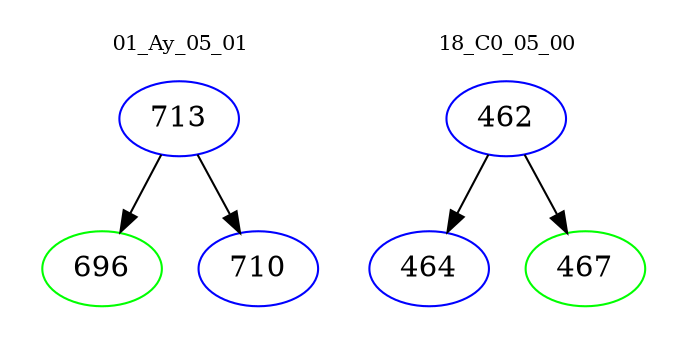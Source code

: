 digraph{
subgraph cluster_0 {
color = white
label = "01_Ay_05_01";
fontsize=10;
T0_713 [label="713", color="blue"]
T0_713 -> T0_696 [color="black"]
T0_696 [label="696", color="green"]
T0_713 -> T0_710 [color="black"]
T0_710 [label="710", color="blue"]
}
subgraph cluster_1 {
color = white
label = "18_C0_05_00";
fontsize=10;
T1_462 [label="462", color="blue"]
T1_462 -> T1_464 [color="black"]
T1_464 [label="464", color="blue"]
T1_462 -> T1_467 [color="black"]
T1_467 [label="467", color="green"]
}
}

